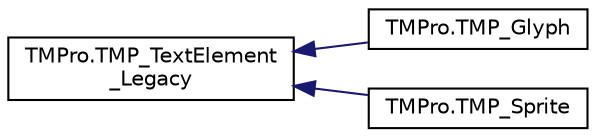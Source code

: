 digraph "Graphical Class Hierarchy"
{
 // LATEX_PDF_SIZE
  edge [fontname="Helvetica",fontsize="10",labelfontname="Helvetica",labelfontsize="10"];
  node [fontname="Helvetica",fontsize="10",shape=record];
  rankdir="LR";
  Node0 [label="TMPro.TMP_TextElement\l_Legacy",height=0.2,width=0.4,color="black", fillcolor="white", style="filled",URL="$class_t_m_pro_1_1_t_m_p___text_element___legacy.html",tooltip="Base class for all text elements like characters (glyphs) and sprites."];
  Node0 -> Node1 [dir="back",color="midnightblue",fontsize="10",style="solid",fontname="Helvetica"];
  Node1 [label="TMPro.TMP_Glyph",height=0.2,width=0.4,color="black", fillcolor="white", style="filled",URL="$class_t_m_pro_1_1_t_m_p___glyph.html",tooltip=" "];
  Node0 -> Node2 [dir="back",color="midnightblue",fontsize="10",style="solid",fontname="Helvetica"];
  Node2 [label="TMPro.TMP_Sprite",height=0.2,width=0.4,color="black", fillcolor="white", style="filled",URL="$class_t_m_pro_1_1_t_m_p___sprite.html",tooltip=" "];
}
